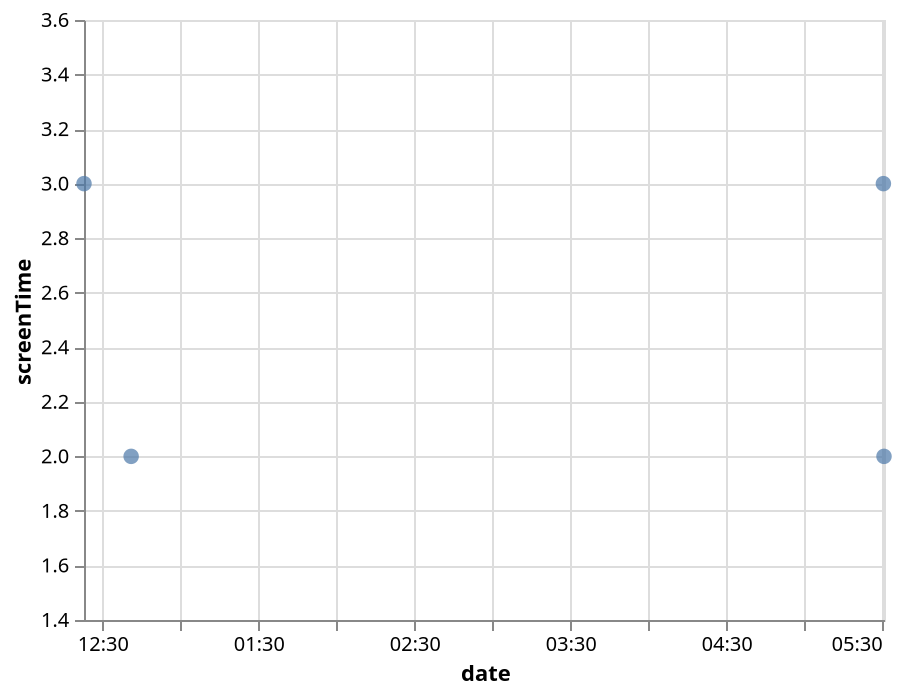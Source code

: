 {
  "$schema": "https://vega.github.io/schema/vega/v5.json",
  "background": "white",
  "padding": 5,
  "width": 400,
  "height": 300,
  "style": "cell",
  "data": [
    {
      "name": "data-cc6c0ab3bfbaa30e7ef424f1f5ceb79f",
      "values": [
        {
          "date": "2020-11-02T00:22:46",
          "screenTime": 3
        },
        {
          "date": "2020-11-02T00:40:54",
          "screenTime": 2
        },
        {
          "date": "2020-11-02T05:30:18",
          "screenTime": 3
        },
        {
          "date": "2020-11-02T05:30:32",
          "screenTime": 2
        }
      ]
    },
    {
      "name": "data_0",
      "source": "data-cc6c0ab3bfbaa30e7ef424f1f5ceb79f",
      "transform": [
        {
          "type": "formula",
          "expr": "toDate(datum[\"date\"])",
          "as": "date"
        },
        {
          "type": "filter",
          "expr": "(isDate(datum[\"date\"]) || (isValid(datum[\"date\"]) && isFinite(+datum[\"date\"]))) && isValid(datum[\"screenTime\"]) && isFinite(+datum[\"screenTime\"])"
        }
      ]
    }
  ],
  "marks": [
    {
      "name": "marks",
      "type": "symbol",
      "style": [
        "circle"
      ],
      "from": {
        "data": "data_0"
      },
      "encode": {
        "update": {
          "opacity": {
            "value": 0.7
          },
          "size": {
            "value": 60
          },
          "fill": {
            "value": "#4c78a8"
          },
          "ariaRoleDescription": {
            "value": "circle"
          },
          "description": {
            "signal": "\"date: \" + (timeFormat(datum[\"date\"], '%b %d, %Y')) + \"; screenTime: \" + (format(datum[\"screenTime\"], \"\"))"
          },
          "x": {
            "scale": "x",
            "field": "date"
          },
          "y": [
            {
              "test": "!isValid(datum[\"screenTime\"]) || !isFinite(+datum[\"screenTime\"])",
              "field": {
                "group": "height"
              }
            },
            {
              "scale": "y",
              "field": "screenTime"
            }
          ],
          "shape": {
            "value": "circle"
          }
        }
      }
    }
  ],
  "scales": [
    {
      "name": "x",
      "type": "time",
      "domain": {
        "data": "data_0",
        "field": "date"
      },
      "range": [
        0,
        {
          "signal": "width"
        }
      ]
    },
    {
      "name": "y",
      "type": "linear",
      "domain": [
        1.5,
        3.5
      ],
      "range": [
        {
          "signal": "height"
        },
        0
      ],
      "nice": true,
      "zero": false
    }
  ],
  "axes": [
    {
      "scale": "x",
      "orient": "bottom",
      "gridScale": "y",
      "grid": true,
      "tickCount": {
        "signal": "ceil(width/40)"
      },
      "domain": false,
      "labels": false,
      "aria": false,
      "maxExtent": 0,
      "minExtent": 0,
      "ticks": false,
      "zindex": 0
    },
    {
      "scale": "y",
      "orient": "left",
      "gridScale": "x",
      "grid": true,
      "tickCount": {
        "signal": "ceil(height/40)"
      },
      "domain": false,
      "labels": false,
      "aria": false,
      "maxExtent": 0,
      "minExtent": 0,
      "ticks": false,
      "zindex": 0
    },
    {
      "scale": "x",
      "orient": "bottom",
      "grid": false,
      "title": "date",
      "labelFlush": true,
      "labelOverlap": true,
      "tickCount": {
        "signal": "ceil(width/40)"
      },
      "zindex": 0
    },
    {
      "scale": "y",
      "orient": "left",
      "grid": false,
      "title": "screenTime",
      "labelOverlap": true,
      "tickCount": {
        "signal": "ceil(height/40)"
      },
      "zindex": 0
    }
  ]
}
